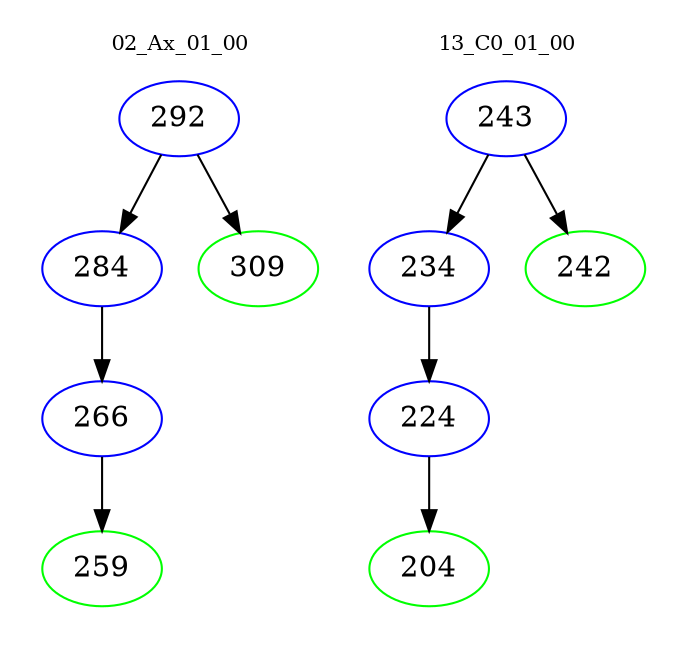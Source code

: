 digraph{
subgraph cluster_0 {
color = white
label = "02_Ax_01_00";
fontsize=10;
T0_292 [label="292", color="blue"]
T0_292 -> T0_284 [color="black"]
T0_284 [label="284", color="blue"]
T0_284 -> T0_266 [color="black"]
T0_266 [label="266", color="blue"]
T0_266 -> T0_259 [color="black"]
T0_259 [label="259", color="green"]
T0_292 -> T0_309 [color="black"]
T0_309 [label="309", color="green"]
}
subgraph cluster_1 {
color = white
label = "13_C0_01_00";
fontsize=10;
T1_243 [label="243", color="blue"]
T1_243 -> T1_234 [color="black"]
T1_234 [label="234", color="blue"]
T1_234 -> T1_224 [color="black"]
T1_224 [label="224", color="blue"]
T1_224 -> T1_204 [color="black"]
T1_204 [label="204", color="green"]
T1_243 -> T1_242 [color="black"]
T1_242 [label="242", color="green"]
}
}
